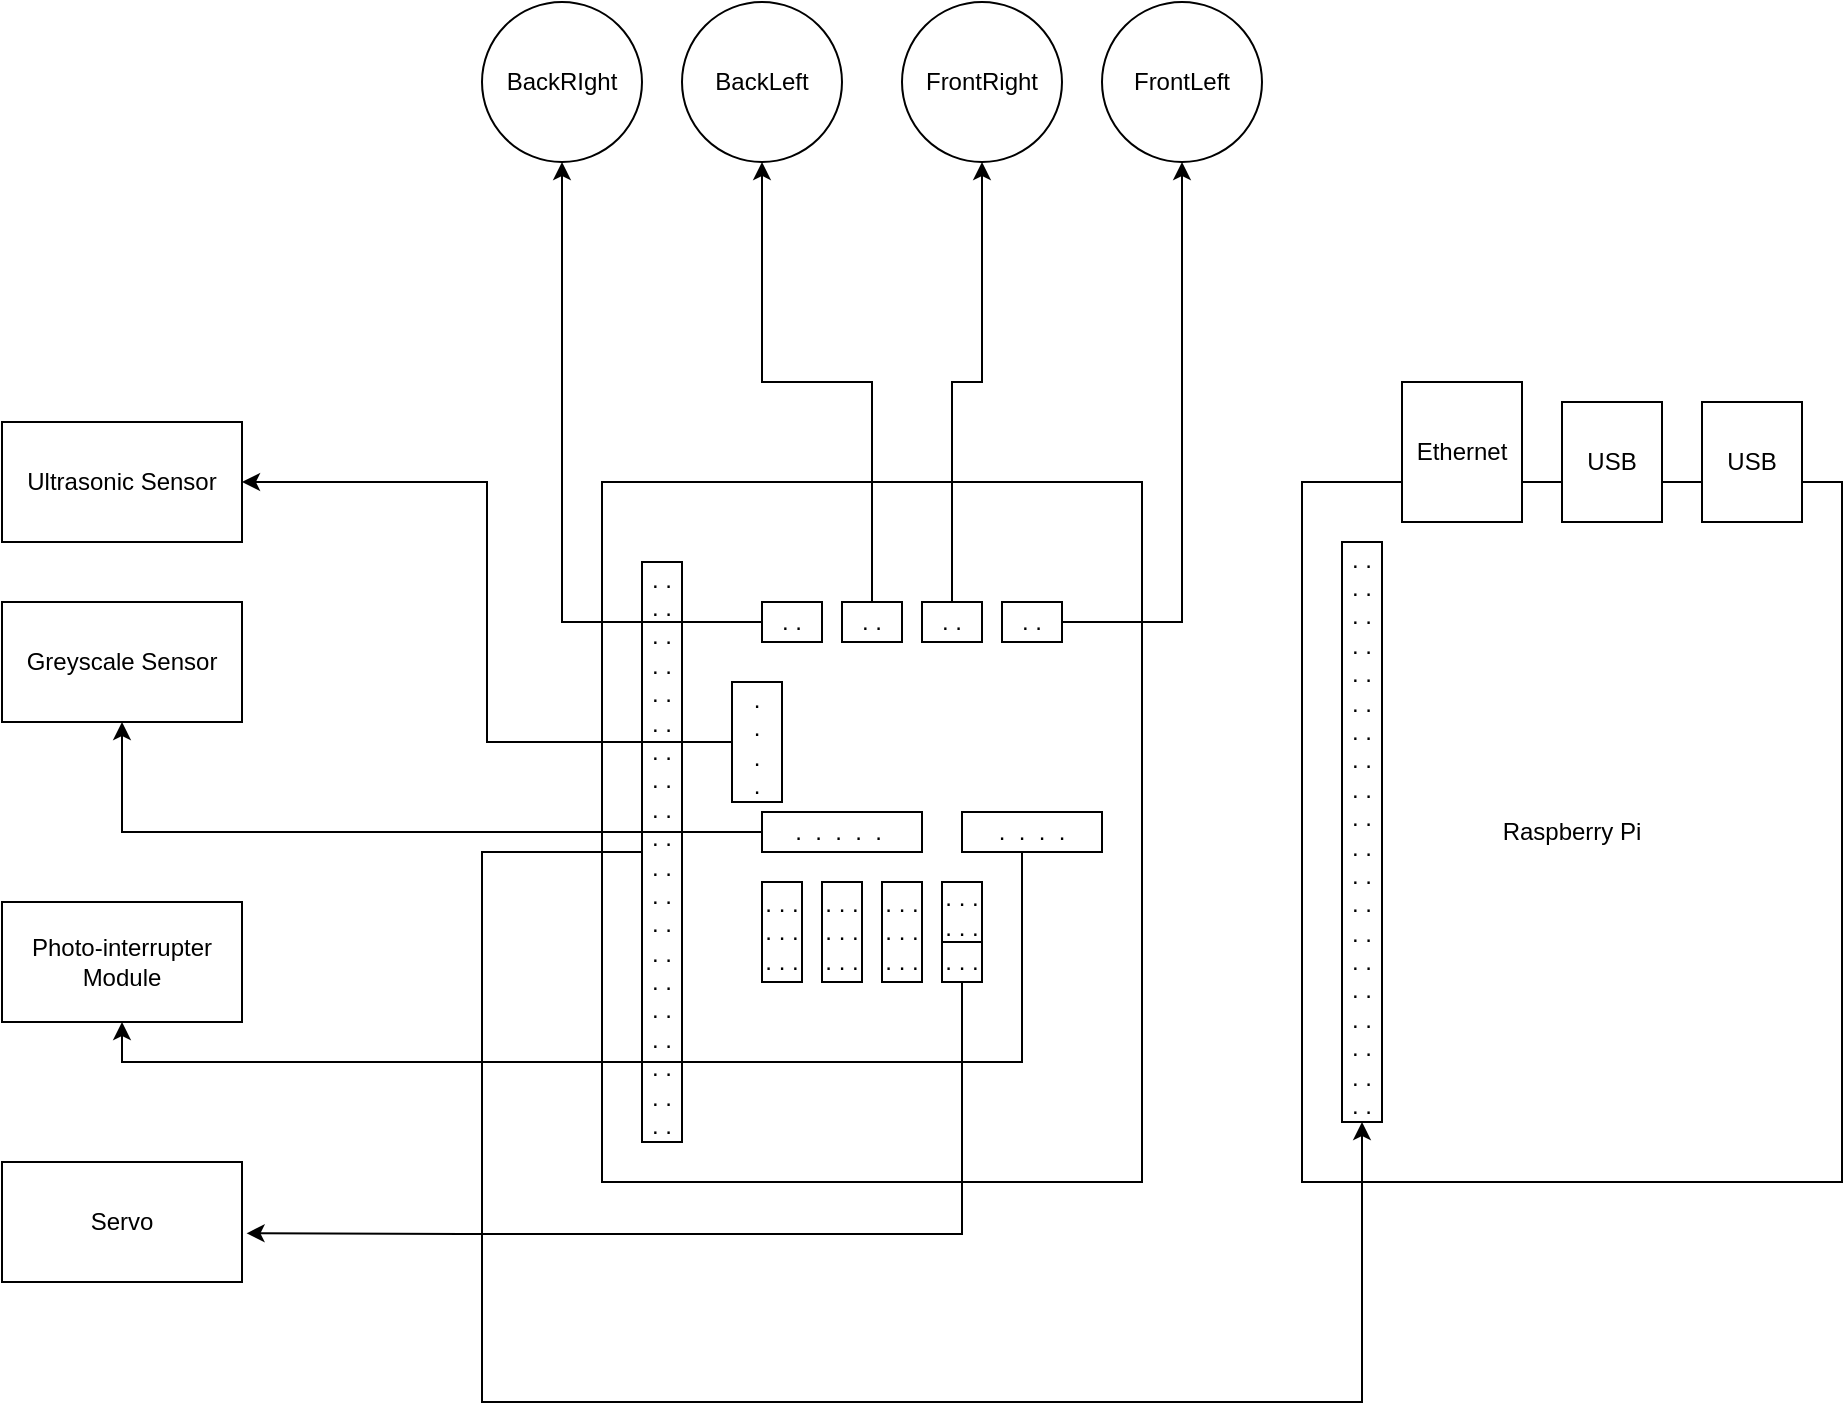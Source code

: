 <mxfile version="20.5.1" type="github"><diagram id="ybHdKMIzvLbCpt7OdSUo" name="Page-1"><mxGraphModel dx="2624" dy="994" grid="1" gridSize="10" guides="1" tooltips="1" connect="1" arrows="1" fold="1" page="1" pageScale="1" pageWidth="850" pageHeight="1100" math="0" shadow="0"><root><mxCell id="0"/><mxCell id="1" parent="0"/><mxCell id="7ElkeRQ0y1fZ9bdLyUgb-1" value="" style="rounded=0;whiteSpace=wrap;html=1;" vertex="1" parent="1"><mxGeometry x="110" y="300" width="270" height="350" as="geometry"/></mxCell><mxCell id="7ElkeRQ0y1fZ9bdLyUgb-28" style="edgeStyle=orthogonalEdgeStyle;rounded=0;orthogonalLoop=1;jettySize=auto;html=1;" edge="1" parent="1" source="7ElkeRQ0y1fZ9bdLyUgb-7" target="7ElkeRQ0y1fZ9bdLyUgb-23"><mxGeometry relative="1" as="geometry"/></mxCell><mxCell id="7ElkeRQ0y1fZ9bdLyUgb-7" value=". ." style="rounded=0;whiteSpace=wrap;html=1;" vertex="1" parent="1"><mxGeometry x="230" y="360" width="30" height="20" as="geometry"/></mxCell><mxCell id="7ElkeRQ0y1fZ9bdLyUgb-27" style="edgeStyle=orthogonalEdgeStyle;rounded=0;orthogonalLoop=1;jettySize=auto;html=1;" edge="1" parent="1" source="7ElkeRQ0y1fZ9bdLyUgb-8" target="7ElkeRQ0y1fZ9bdLyUgb-18"><mxGeometry relative="1" as="geometry"/></mxCell><mxCell id="7ElkeRQ0y1fZ9bdLyUgb-8" value=". ." style="rounded=0;whiteSpace=wrap;html=1;" vertex="1" parent="1"><mxGeometry x="270" y="360" width="30" height="20" as="geometry"/></mxCell><mxCell id="7ElkeRQ0y1fZ9bdLyUgb-26" style="edgeStyle=orthogonalEdgeStyle;rounded=0;orthogonalLoop=1;jettySize=auto;html=1;" edge="1" parent="1" source="7ElkeRQ0y1fZ9bdLyUgb-9" target="7ElkeRQ0y1fZ9bdLyUgb-25"><mxGeometry relative="1" as="geometry"/></mxCell><mxCell id="7ElkeRQ0y1fZ9bdLyUgb-9" value=". ." style="rounded=0;whiteSpace=wrap;html=1;" vertex="1" parent="1"><mxGeometry x="310" y="360" width="30" height="20" as="geometry"/></mxCell><mxCell id="7ElkeRQ0y1fZ9bdLyUgb-10" value="Raspberry Pi" style="rounded=0;whiteSpace=wrap;html=1;" vertex="1" parent="1"><mxGeometry x="460" y="300" width="270" height="350" as="geometry"/></mxCell><mxCell id="7ElkeRQ0y1fZ9bdLyUgb-39" style="edgeStyle=orthogonalEdgeStyle;rounded=0;orthogonalLoop=1;jettySize=auto;html=1;" edge="1" parent="1" source="7ElkeRQ0y1fZ9bdLyUgb-11" target="7ElkeRQ0y1fZ9bdLyUgb-13"><mxGeometry relative="1" as="geometry"><Array as="points"><mxPoint x="50" y="485"/><mxPoint x="50" y="760"/><mxPoint x="490" y="760"/></Array></mxGeometry></mxCell><mxCell id="7ElkeRQ0y1fZ9bdLyUgb-11" value=". .&lt;br&gt;. .&lt;br&gt;. .&lt;br&gt;. .&lt;br&gt;. .&lt;br&gt;. .&lt;br&gt;. .&lt;br&gt;. .&lt;br&gt;. .&lt;br&gt;. .&lt;br&gt;. .&lt;br&gt;. .&lt;br&gt;. .&lt;br&gt;. .&lt;br&gt;. .&lt;br&gt;. .&lt;br&gt;. .&lt;br&gt;. .&lt;br&gt;. .&lt;br&gt;. .&lt;br&gt;" style="rounded=0;whiteSpace=wrap;html=1;" vertex="1" parent="1"><mxGeometry x="130" y="340" width="20" height="290" as="geometry"/></mxCell><mxCell id="7ElkeRQ0y1fZ9bdLyUgb-13" value=". .&lt;br&gt;. .&lt;br&gt;. .&lt;br&gt;. .&lt;br&gt;. .&lt;br&gt;. .&lt;br&gt;. .&lt;br&gt;. .&lt;br&gt;. .&lt;br&gt;. .&lt;br&gt;. .&lt;br&gt;. .&lt;br&gt;. .&lt;br&gt;. .&lt;br&gt;. .&lt;br&gt;. .&lt;br&gt;. .&lt;br&gt;. .&lt;br&gt;. .&lt;br&gt;. .&lt;br&gt;" style="rounded=0;whiteSpace=wrap;html=1;" vertex="1" parent="1"><mxGeometry x="480" y="330" width="20" height="290" as="geometry"/></mxCell><mxCell id="7ElkeRQ0y1fZ9bdLyUgb-29" style="edgeStyle=orthogonalEdgeStyle;rounded=0;orthogonalLoop=1;jettySize=auto;html=1;" edge="1" parent="1" source="7ElkeRQ0y1fZ9bdLyUgb-17" target="7ElkeRQ0y1fZ9bdLyUgb-24"><mxGeometry relative="1" as="geometry"/></mxCell><mxCell id="7ElkeRQ0y1fZ9bdLyUgb-17" value=". ." style="rounded=0;whiteSpace=wrap;html=1;" vertex="1" parent="1"><mxGeometry x="190" y="360" width="30" height="20" as="geometry"/></mxCell><mxCell id="7ElkeRQ0y1fZ9bdLyUgb-18" value="FrontRight" style="ellipse;whiteSpace=wrap;html=1;aspect=fixed;" vertex="1" parent="1"><mxGeometry x="260" y="60" width="80" height="80" as="geometry"/></mxCell><mxCell id="7ElkeRQ0y1fZ9bdLyUgb-23" value="BackLeft" style="ellipse;whiteSpace=wrap;html=1;aspect=fixed;" vertex="1" parent="1"><mxGeometry x="150" y="60" width="80" height="80" as="geometry"/></mxCell><mxCell id="7ElkeRQ0y1fZ9bdLyUgb-24" value="BackRIght" style="ellipse;whiteSpace=wrap;html=1;aspect=fixed;" vertex="1" parent="1"><mxGeometry x="50" y="60" width="80" height="80" as="geometry"/></mxCell><mxCell id="7ElkeRQ0y1fZ9bdLyUgb-25" value="FrontLeft" style="ellipse;whiteSpace=wrap;html=1;aspect=fixed;" vertex="1" parent="1"><mxGeometry x="360" y="60" width="80" height="80" as="geometry"/></mxCell><mxCell id="7ElkeRQ0y1fZ9bdLyUgb-38" style="edgeStyle=orthogonalEdgeStyle;rounded=0;orthogonalLoop=1;jettySize=auto;html=1;entryX=1;entryY=0.5;entryDx=0;entryDy=0;" edge="1" parent="1" source="7ElkeRQ0y1fZ9bdLyUgb-30" target="7ElkeRQ0y1fZ9bdLyUgb-33"><mxGeometry relative="1" as="geometry"/></mxCell><mxCell id="7ElkeRQ0y1fZ9bdLyUgb-30" value=".&lt;br&gt;.&lt;br&gt;.&lt;br&gt;." style="rounded=0;whiteSpace=wrap;html=1;" vertex="1" parent="1"><mxGeometry x="175" y="400" width="25" height="60" as="geometry"/></mxCell><mxCell id="7ElkeRQ0y1fZ9bdLyUgb-42" style="edgeStyle=orthogonalEdgeStyle;rounded=0;orthogonalLoop=1;jettySize=auto;html=1;entryX=0.5;entryY=1;entryDx=0;entryDy=0;" edge="1" parent="1" source="7ElkeRQ0y1fZ9bdLyUgb-31" target="7ElkeRQ0y1fZ9bdLyUgb-35"><mxGeometry relative="1" as="geometry"/></mxCell><mxCell id="7ElkeRQ0y1fZ9bdLyUgb-31" value=".&amp;nbsp; .&amp;nbsp; .&amp;nbsp; .&amp;nbsp; .&amp;nbsp;" style="rounded=0;whiteSpace=wrap;html=1;" vertex="1" parent="1"><mxGeometry x="190" y="465" width="80" height="20" as="geometry"/></mxCell><mxCell id="7ElkeRQ0y1fZ9bdLyUgb-44" style="edgeStyle=orthogonalEdgeStyle;rounded=0;orthogonalLoop=1;jettySize=auto;html=1;entryX=0.5;entryY=1;entryDx=0;entryDy=0;" edge="1" parent="1" source="7ElkeRQ0y1fZ9bdLyUgb-32" target="7ElkeRQ0y1fZ9bdLyUgb-41"><mxGeometry relative="1" as="geometry"><Array as="points"><mxPoint x="320" y="590"/><mxPoint x="-130" y="590"/></Array></mxGeometry></mxCell><mxCell id="7ElkeRQ0y1fZ9bdLyUgb-32" value=".&amp;nbsp; .&amp;nbsp; .&amp;nbsp; ." style="rounded=0;whiteSpace=wrap;html=1;" vertex="1" parent="1"><mxGeometry x="290" y="465" width="70" height="20" as="geometry"/></mxCell><mxCell id="7ElkeRQ0y1fZ9bdLyUgb-33" value="Ultrasonic Sensor" style="rounded=0;whiteSpace=wrap;html=1;" vertex="1" parent="1"><mxGeometry x="-190" y="270" width="120" height="60" as="geometry"/></mxCell><mxCell id="7ElkeRQ0y1fZ9bdLyUgb-35" value="Greyscale Sensor" style="rounded=0;whiteSpace=wrap;html=1;" vertex="1" parent="1"><mxGeometry x="-190" y="360" width="120" height="60" as="geometry"/></mxCell><mxCell id="7ElkeRQ0y1fZ9bdLyUgb-41" value="Photo-interrupter Module" style="rounded=0;whiteSpace=wrap;html=1;" vertex="1" parent="1"><mxGeometry x="-190" y="510" width="120" height="60" as="geometry"/></mxCell><mxCell id="7ElkeRQ0y1fZ9bdLyUgb-3" value="USB" style="rounded=0;whiteSpace=wrap;html=1;" vertex="1" parent="1"><mxGeometry x="590" y="260" width="50" height="60" as="geometry"/></mxCell><mxCell id="7ElkeRQ0y1fZ9bdLyUgb-6" value="Ethernet" style="rounded=0;whiteSpace=wrap;html=1;" vertex="1" parent="1"><mxGeometry x="510" y="250" width="60" height="70" as="geometry"/></mxCell><mxCell id="7ElkeRQ0y1fZ9bdLyUgb-5" value="USB" style="rounded=0;whiteSpace=wrap;html=1;" vertex="1" parent="1"><mxGeometry x="660" y="260" width="50" height="60" as="geometry"/></mxCell><mxCell id="7ElkeRQ0y1fZ9bdLyUgb-45" value=". . .&lt;br&gt;. . .&lt;br&gt;. . .&lt;br&gt;" style="rounded=0;whiteSpace=wrap;html=1;" vertex="1" parent="1"><mxGeometry x="190" y="500" width="20" height="50" as="geometry"/></mxCell><mxCell id="7ElkeRQ0y1fZ9bdLyUgb-46" value=". . .&lt;br&gt;. . .&lt;br&gt;. . .&lt;br&gt;" style="rounded=0;whiteSpace=wrap;html=1;" vertex="1" parent="1"><mxGeometry x="220" y="500" width="20" height="50" as="geometry"/></mxCell><mxCell id="7ElkeRQ0y1fZ9bdLyUgb-47" value=". . .&lt;br&gt;. . .&lt;br&gt;. . .&lt;br&gt;" style="rounded=0;whiteSpace=wrap;html=1;" vertex="1" parent="1"><mxGeometry x="250" y="500" width="20" height="50" as="geometry"/></mxCell><mxCell id="7ElkeRQ0y1fZ9bdLyUgb-48" value=". . .&lt;br&gt;. . ." style="rounded=0;whiteSpace=wrap;html=1;" vertex="1" parent="1"><mxGeometry x="280" y="500" width="20" height="30" as="geometry"/></mxCell><mxCell id="7ElkeRQ0y1fZ9bdLyUgb-52" style="edgeStyle=orthogonalEdgeStyle;rounded=0;orthogonalLoop=1;jettySize=auto;html=1;entryX=1.019;entryY=0.594;entryDx=0;entryDy=0;entryPerimeter=0;" edge="1" parent="1" source="7ElkeRQ0y1fZ9bdLyUgb-50" target="7ElkeRQ0y1fZ9bdLyUgb-51"><mxGeometry relative="1" as="geometry"><Array as="points"><mxPoint x="290" y="676"/><mxPoint x="40" y="676"/></Array></mxGeometry></mxCell><mxCell id="7ElkeRQ0y1fZ9bdLyUgb-50" value=". . ." style="rounded=0;whiteSpace=wrap;html=1;" vertex="1" parent="1"><mxGeometry x="280" y="530" width="20" height="20" as="geometry"/></mxCell><mxCell id="7ElkeRQ0y1fZ9bdLyUgb-51" value="Servo" style="rounded=0;whiteSpace=wrap;html=1;" vertex="1" parent="1"><mxGeometry x="-190" y="640" width="120" height="60" as="geometry"/></mxCell></root></mxGraphModel></diagram></mxfile>